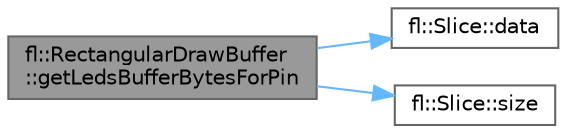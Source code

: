 digraph "fl::RectangularDrawBuffer::getLedsBufferBytesForPin"
{
 // INTERACTIVE_SVG=YES
 // LATEX_PDF_SIZE
  bgcolor="transparent";
  edge [fontname=Helvetica,fontsize=10,labelfontname=Helvetica,labelfontsize=10];
  node [fontname=Helvetica,fontsize=10,shape=box,height=0.2,width=0.4];
  rankdir="LR";
  Node1 [id="Node000001",label="fl::RectangularDrawBuffer\l::getLedsBufferBytesForPin",height=0.2,width=0.4,color="gray40", fillcolor="grey60", style="filled", fontcolor="black",tooltip=" "];
  Node1 -> Node2 [id="edge1_Node000001_Node000002",color="steelblue1",style="solid",tooltip=" "];
  Node2 [id="Node000002",label="fl::Slice::data",height=0.2,width=0.4,color="grey40", fillcolor="white", style="filled",URL="$d8/de4/classfl_1_1_slice_ab1d9efdc701eec91c7b89910cab46afe.html#ab1d9efdc701eec91c7b89910cab46afe",tooltip=" "];
  Node1 -> Node3 [id="edge2_Node000001_Node000003",color="steelblue1",style="solid",tooltip=" "];
  Node3 [id="Node000003",label="fl::Slice::size",height=0.2,width=0.4,color="grey40", fillcolor="white", style="filled",URL="$d8/de4/classfl_1_1_slice_ac58f0072a72c9466170b3bf931473dbe.html#ac58f0072a72c9466170b3bf931473dbe",tooltip=" "];
}

